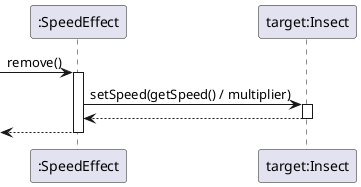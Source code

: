 @startuml
participant ":SpeedEffect" as effect
participant "target:Insect" as target

-> effect : remove()
activate effect

effect -> target : setSpeed(getSpeed() / multiplier)
activate target

effect <-- target
deactivate target

<-- effect
deactivate effect
@enduml